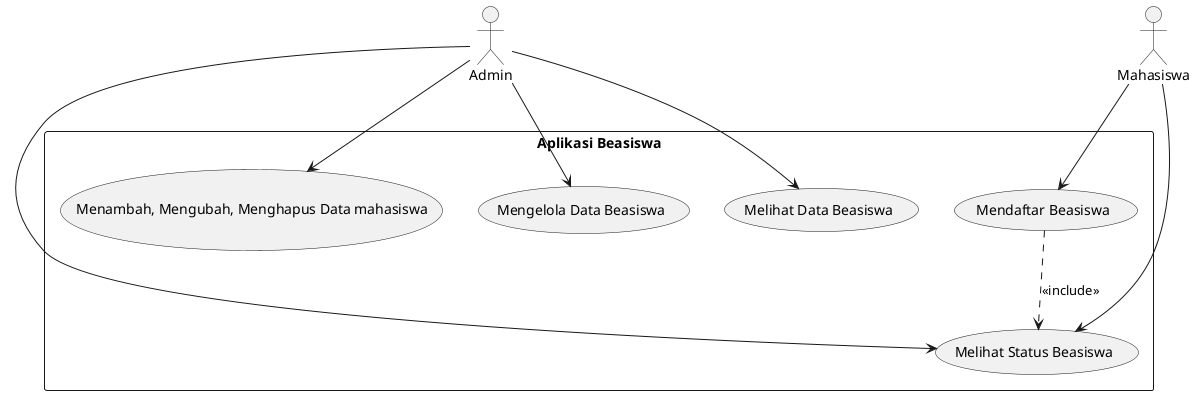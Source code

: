 @startuml
actor Admin
actor Mahasiswa

rectangle "Aplikasi Beasiswa" {
    Admin --> (Mengelola Data Beasiswa)
    Admin --> (Melihat Data Beasiswa)
    Admin --> (Menambah, Mengubah, Menghapus Data mahasiswa)
    Admin --> (Melihat Status Beasiswa)
    
    Mahasiswa --> (Mendaftar Beasiswa)
    Mahasiswa --> (Melihat Status Beasiswa)
}

(Mendaftar Beasiswa) .down.> (Melihat Status Beasiswa) : <<include>>
@enduml
